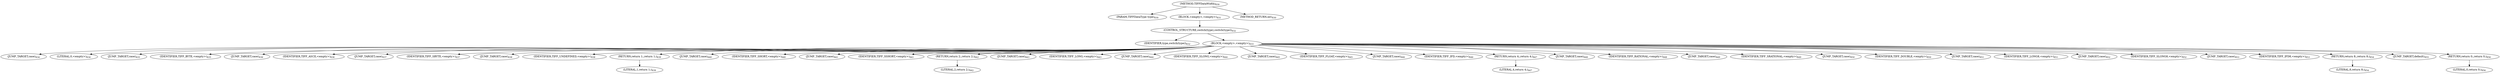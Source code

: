 digraph "TIFFDataWidth" {  
"27123" [label = <(METHOD,TIFFDataWidth)<SUB>830</SUB>> ]
"27124" [label = <(PARAM,TIFFDataType type)<SUB>830</SUB>> ]
"27125" [label = <(BLOCK,&lt;empty&gt;,&lt;empty&gt;)<SUB>831</SUB>> ]
"27126" [label = <(CONTROL_STRUCTURE,switch(type),switch(type))<SUB>832</SUB>> ]
"27127" [label = <(IDENTIFIER,type,switch(type))<SUB>832</SUB>> ]
"27128" [label = <(BLOCK,&lt;empty&gt;,&lt;empty&gt;)<SUB>833</SUB>> ]
"27129" [label = <(JUMP_TARGET,case)<SUB>834</SUB>> ]
"27130" [label = <(LITERAL,0,&lt;empty&gt;)<SUB>834</SUB>> ]
"27131" [label = <(JUMP_TARGET,case)<SUB>835</SUB>> ]
"27132" [label = <(IDENTIFIER,TIFF_BYTE,&lt;empty&gt;)<SUB>835</SUB>> ]
"27133" [label = <(JUMP_TARGET,case)<SUB>836</SUB>> ]
"27134" [label = <(IDENTIFIER,TIFF_ASCII,&lt;empty&gt;)<SUB>836</SUB>> ]
"27135" [label = <(JUMP_TARGET,case)<SUB>837</SUB>> ]
"27136" [label = <(IDENTIFIER,TIFF_SBYTE,&lt;empty&gt;)<SUB>837</SUB>> ]
"27137" [label = <(JUMP_TARGET,case)<SUB>838</SUB>> ]
"27138" [label = <(IDENTIFIER,TIFF_UNDEFINED,&lt;empty&gt;)<SUB>838</SUB>> ]
"27139" [label = <(RETURN,return 1;,return 1;)<SUB>839</SUB>> ]
"27140" [label = <(LITERAL,1,return 1;)<SUB>839</SUB>> ]
"27141" [label = <(JUMP_TARGET,case)<SUB>840</SUB>> ]
"27142" [label = <(IDENTIFIER,TIFF_SHORT,&lt;empty&gt;)<SUB>840</SUB>> ]
"27143" [label = <(JUMP_TARGET,case)<SUB>841</SUB>> ]
"27144" [label = <(IDENTIFIER,TIFF_SSHORT,&lt;empty&gt;)<SUB>841</SUB>> ]
"27145" [label = <(RETURN,return 2;,return 2;)<SUB>842</SUB>> ]
"27146" [label = <(LITERAL,2,return 2;)<SUB>842</SUB>> ]
"27147" [label = <(JUMP_TARGET,case)<SUB>843</SUB>> ]
"27148" [label = <(IDENTIFIER,TIFF_LONG,&lt;empty&gt;)<SUB>843</SUB>> ]
"27149" [label = <(JUMP_TARGET,case)<SUB>844</SUB>> ]
"27150" [label = <(IDENTIFIER,TIFF_SLONG,&lt;empty&gt;)<SUB>844</SUB>> ]
"27151" [label = <(JUMP_TARGET,case)<SUB>845</SUB>> ]
"27152" [label = <(IDENTIFIER,TIFF_FLOAT,&lt;empty&gt;)<SUB>845</SUB>> ]
"27153" [label = <(JUMP_TARGET,case)<SUB>846</SUB>> ]
"27154" [label = <(IDENTIFIER,TIFF_IFD,&lt;empty&gt;)<SUB>846</SUB>> ]
"27155" [label = <(RETURN,return 4;,return 4;)<SUB>847</SUB>> ]
"27156" [label = <(LITERAL,4,return 4;)<SUB>847</SUB>> ]
"27157" [label = <(JUMP_TARGET,case)<SUB>848</SUB>> ]
"27158" [label = <(IDENTIFIER,TIFF_RATIONAL,&lt;empty&gt;)<SUB>848</SUB>> ]
"27159" [label = <(JUMP_TARGET,case)<SUB>849</SUB>> ]
"27160" [label = <(IDENTIFIER,TIFF_SRATIONAL,&lt;empty&gt;)<SUB>849</SUB>> ]
"27161" [label = <(JUMP_TARGET,case)<SUB>850</SUB>> ]
"27162" [label = <(IDENTIFIER,TIFF_DOUBLE,&lt;empty&gt;)<SUB>850</SUB>> ]
"27163" [label = <(JUMP_TARGET,case)<SUB>851</SUB>> ]
"27164" [label = <(IDENTIFIER,TIFF_LONG8,&lt;empty&gt;)<SUB>851</SUB>> ]
"27165" [label = <(JUMP_TARGET,case)<SUB>852</SUB>> ]
"27166" [label = <(IDENTIFIER,TIFF_SLONG8,&lt;empty&gt;)<SUB>852</SUB>> ]
"27167" [label = <(JUMP_TARGET,case)<SUB>853</SUB>> ]
"27168" [label = <(IDENTIFIER,TIFF_IFD8,&lt;empty&gt;)<SUB>853</SUB>> ]
"27169" [label = <(RETURN,return 8;,return 8;)<SUB>854</SUB>> ]
"27170" [label = <(LITERAL,8,return 8;)<SUB>854</SUB>> ]
"27171" [label = <(JUMP_TARGET,default)<SUB>855</SUB>> ]
"27172" [label = <(RETURN,return 0;,return 0;)<SUB>856</SUB>> ]
"27173" [label = <(LITERAL,0,return 0;)<SUB>856</SUB>> ]
"27174" [label = <(METHOD_RETURN,int)<SUB>830</SUB>> ]
  "27123" -> "27124" 
  "27123" -> "27125" 
  "27123" -> "27174" 
  "27125" -> "27126" 
  "27126" -> "27127" 
  "27126" -> "27128" 
  "27128" -> "27129" 
  "27128" -> "27130" 
  "27128" -> "27131" 
  "27128" -> "27132" 
  "27128" -> "27133" 
  "27128" -> "27134" 
  "27128" -> "27135" 
  "27128" -> "27136" 
  "27128" -> "27137" 
  "27128" -> "27138" 
  "27128" -> "27139" 
  "27128" -> "27141" 
  "27128" -> "27142" 
  "27128" -> "27143" 
  "27128" -> "27144" 
  "27128" -> "27145" 
  "27128" -> "27147" 
  "27128" -> "27148" 
  "27128" -> "27149" 
  "27128" -> "27150" 
  "27128" -> "27151" 
  "27128" -> "27152" 
  "27128" -> "27153" 
  "27128" -> "27154" 
  "27128" -> "27155" 
  "27128" -> "27157" 
  "27128" -> "27158" 
  "27128" -> "27159" 
  "27128" -> "27160" 
  "27128" -> "27161" 
  "27128" -> "27162" 
  "27128" -> "27163" 
  "27128" -> "27164" 
  "27128" -> "27165" 
  "27128" -> "27166" 
  "27128" -> "27167" 
  "27128" -> "27168" 
  "27128" -> "27169" 
  "27128" -> "27171" 
  "27128" -> "27172" 
  "27139" -> "27140" 
  "27145" -> "27146" 
  "27155" -> "27156" 
  "27169" -> "27170" 
  "27172" -> "27173" 
}
